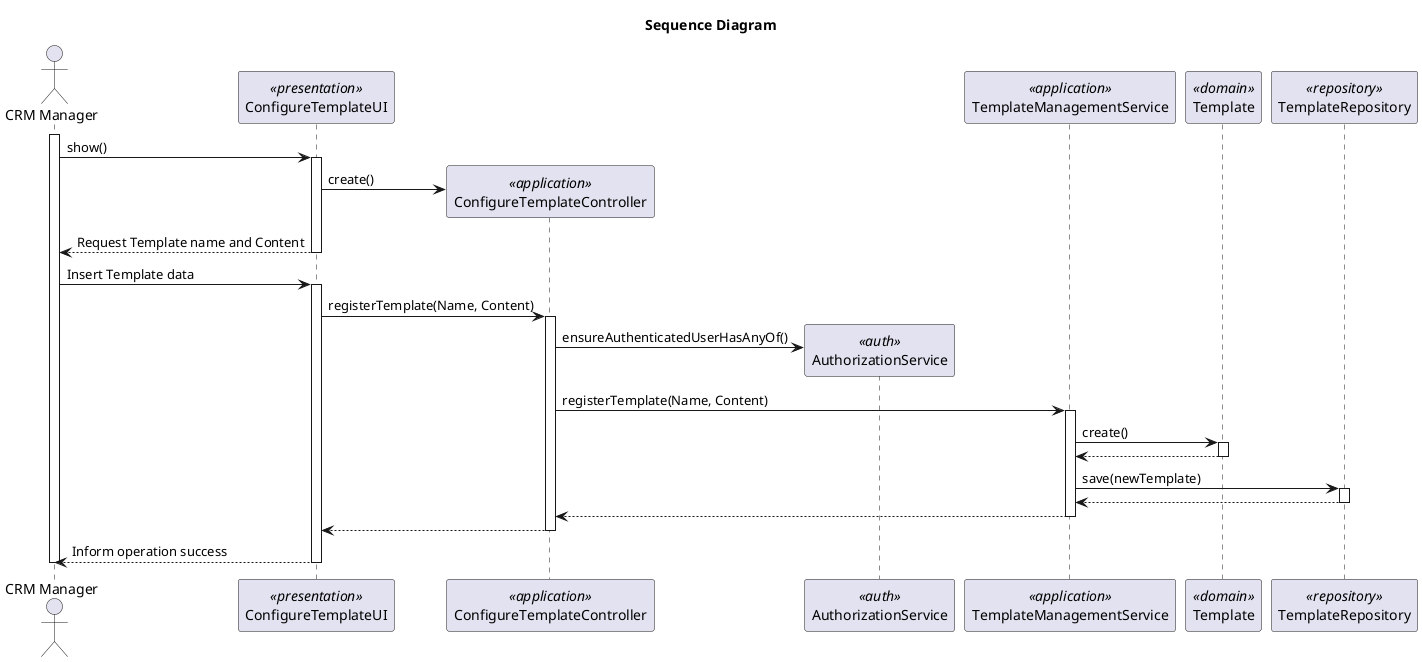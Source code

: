 @startuml
title Sequence Diagram

actor "CRM Manager" as Actor
participant "ConfigureTemplateUI" as UI <<presentation>>
participant "ConfigureTemplateController" as Controller <<application>>
participant "AuthorizationService" as AuthorizationService <<auth>>
participant "TemplateManagementService" as TemplateManagementService <<application>>
participant "Template" as Template <<domain>>
participant "TemplateRepository" as TemplateRepository <<repository>>


activate Actor

Actor -> UI: show()
    activate UI

UI -> Controller** : create()

UI --> Actor: Request Template name and Content
deactivate UI

Actor -> UI: Insert Template data


    activate UI

        UI -> Controller : registerTemplate(Name, Content)
            activate Controller

                Controller -> AuthorizationService** : ensureAuthenticatedUserHasAnyOf()

                deactivate AuthorizationService

                Controller -> TemplateManagementService : registerTemplate(Name, Content)
                activate TemplateManagementService


                    TemplateManagementService -> Template : create()
                    activate Template


                    Template --> TemplateManagementService

                    deactivate Template


                    TemplateManagementService -> TemplateRepository : save(newTemplate)

                    activate TemplateRepository

                             TemplateRepository --> TemplateManagementService
                    deactivate TemplateRepository

                    TemplateManagementService --> Controller
                deactivate TemplateManagementService


                Controller --> UI
            deactivate Controller
        UI --> Actor : Inform operation success
        deactivate UI
deactivate Actor

@enduml
